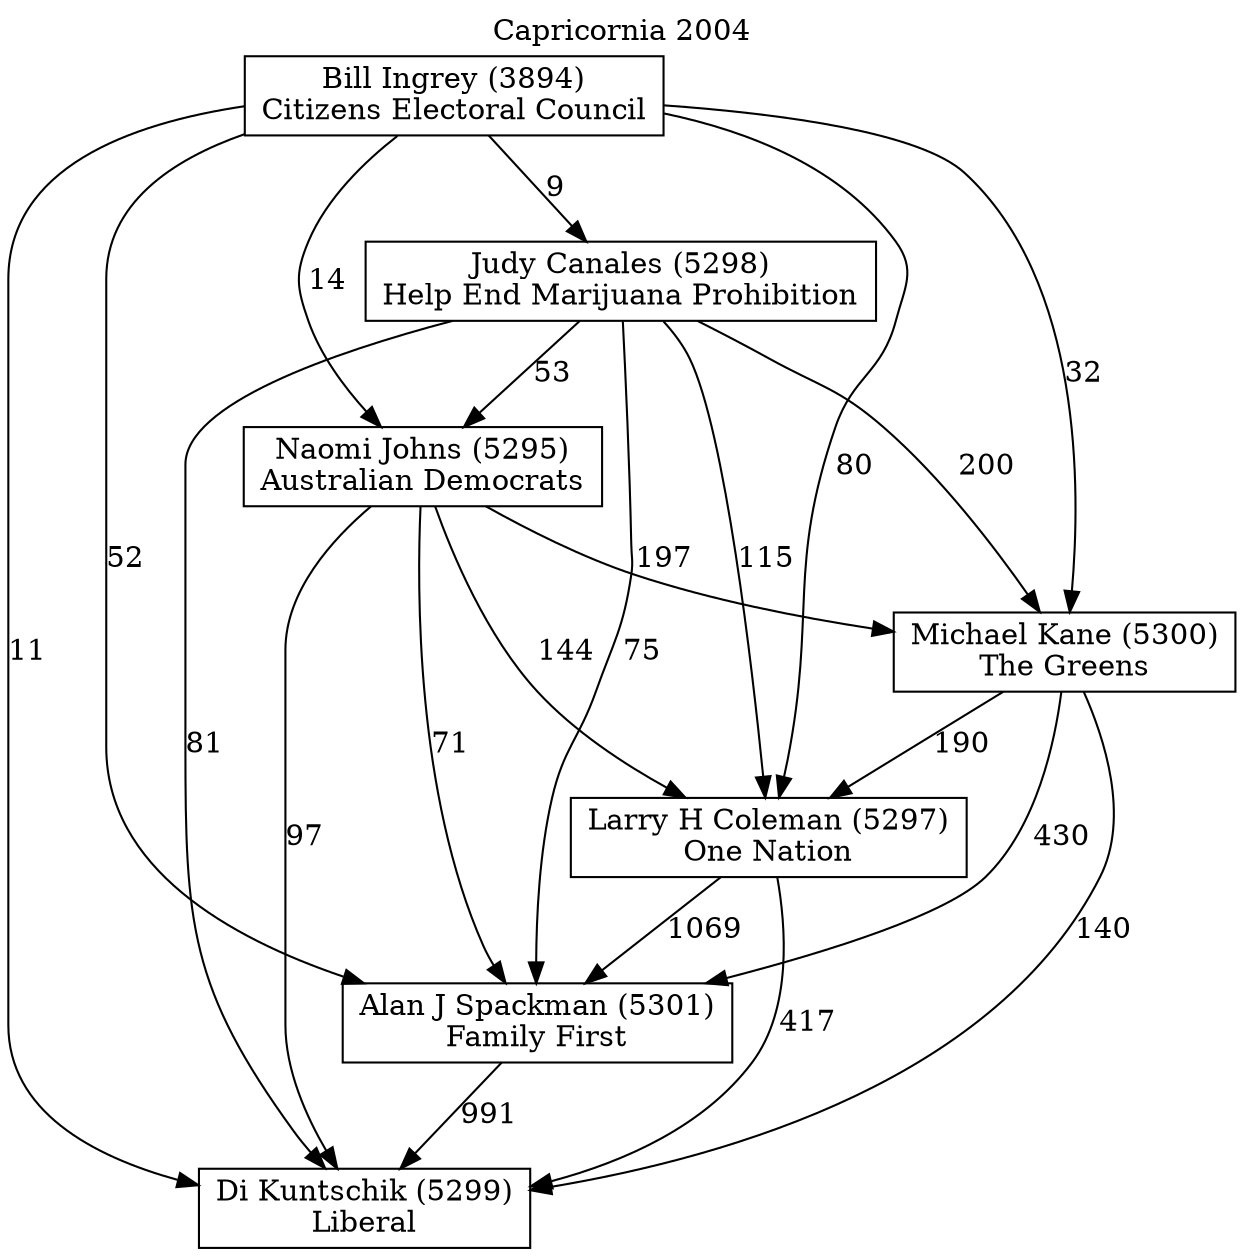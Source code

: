 // House preference flow
digraph "Di Kuntschik (5299)_Capricornia_2004" {
	graph [label="Capricornia 2004" labelloc=t mclimit=10]
	node [shape=box]
	"Di Kuntschik (5299)" [label="Di Kuntschik (5299)
Liberal"]
	"Alan J Spackman (5301)" [label="Alan J Spackman (5301)
Family First"]
	"Larry H Coleman (5297)" [label="Larry H Coleman (5297)
One Nation"]
	"Michael Kane (5300)" [label="Michael Kane (5300)
The Greens"]
	"Naomi Johns (5295)" [label="Naomi Johns (5295)
Australian Democrats"]
	"Judy Canales (5298)" [label="Judy Canales (5298)
Help End Marijuana Prohibition"]
	"Bill Ingrey (3894)" [label="Bill Ingrey (3894)
Citizens Electoral Council"]
	"Alan J Spackman (5301)" -> "Di Kuntschik (5299)" [label=991]
	"Larry H Coleman (5297)" -> "Alan J Spackman (5301)" [label=1069]
	"Michael Kane (5300)" -> "Larry H Coleman (5297)" [label=190]
	"Naomi Johns (5295)" -> "Michael Kane (5300)" [label=197]
	"Judy Canales (5298)" -> "Naomi Johns (5295)" [label=53]
	"Bill Ingrey (3894)" -> "Judy Canales (5298)" [label=9]
	"Larry H Coleman (5297)" -> "Di Kuntschik (5299)" [label=417]
	"Michael Kane (5300)" -> "Di Kuntschik (5299)" [label=140]
	"Naomi Johns (5295)" -> "Di Kuntschik (5299)" [label=97]
	"Judy Canales (5298)" -> "Di Kuntschik (5299)" [label=81]
	"Bill Ingrey (3894)" -> "Di Kuntschik (5299)" [label=11]
	"Bill Ingrey (3894)" -> "Naomi Johns (5295)" [label=14]
	"Judy Canales (5298)" -> "Michael Kane (5300)" [label=200]
	"Bill Ingrey (3894)" -> "Michael Kane (5300)" [label=32]
	"Naomi Johns (5295)" -> "Larry H Coleman (5297)" [label=144]
	"Judy Canales (5298)" -> "Larry H Coleman (5297)" [label=115]
	"Bill Ingrey (3894)" -> "Larry H Coleman (5297)" [label=80]
	"Michael Kane (5300)" -> "Alan J Spackman (5301)" [label=430]
	"Naomi Johns (5295)" -> "Alan J Spackman (5301)" [label=71]
	"Judy Canales (5298)" -> "Alan J Spackman (5301)" [label=75]
	"Bill Ingrey (3894)" -> "Alan J Spackman (5301)" [label=52]
}

